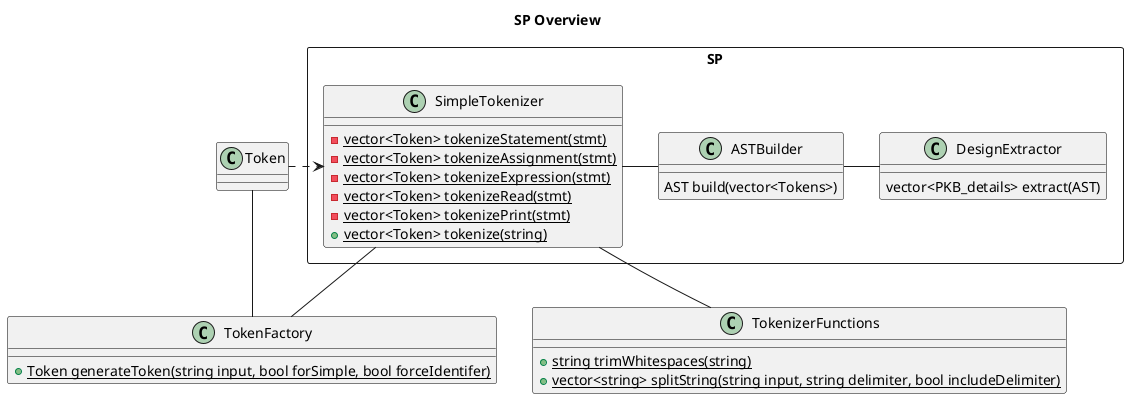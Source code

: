 @startuml
' !include ../style.puml
skinparam ClassFontColor #000000
skinparam ClassBorderColor #000000

title SP Overview

Class Token {
}
Class TokenFactory {
    {static} + Token generateToken(string input, bool forSimple, bool forceIdentifer)
}
Class TokenizerFunctions {
    {static} + string trimWhitespaces(string)
    {static} + vector<string> splitString(string input, string delimiter, bool includeDelimiter)
}
package SP <<Rectangle>> {
    'Tokenizes the source code'
    Class SimpleTokenizer {
        {static} - vector<Token> tokenizeStatement(stmt)
        {static} - vector<Token> tokenizeAssignment(stmt)
        {static} - vector<Token> tokenizeExpression(stmt)
        {static} - vector<Token> tokenizeRead(stmt)
        {static} - vector<Token> tokenizePrint(stmt)
        {static} + vector<Token> tokenize(string)
    }
    
    Class ASTBuilder {
        AST build(vector<Tokens>)
    }

    'Converts the Tokens into Query Object'
    Class DesignExtractor {
        vector<PKB_details> extract(AST)
    }
}
SimpleTokenizer <-left.- Token
SimpleTokenizer -down- TokenFactory
SimpleTokenizer -down- TokenizerFunctions
SimpleTokenizer -right- ASTBuilder
DesignExtractor -left- ASTBuilder
TokenFactory -up- Token

@end
